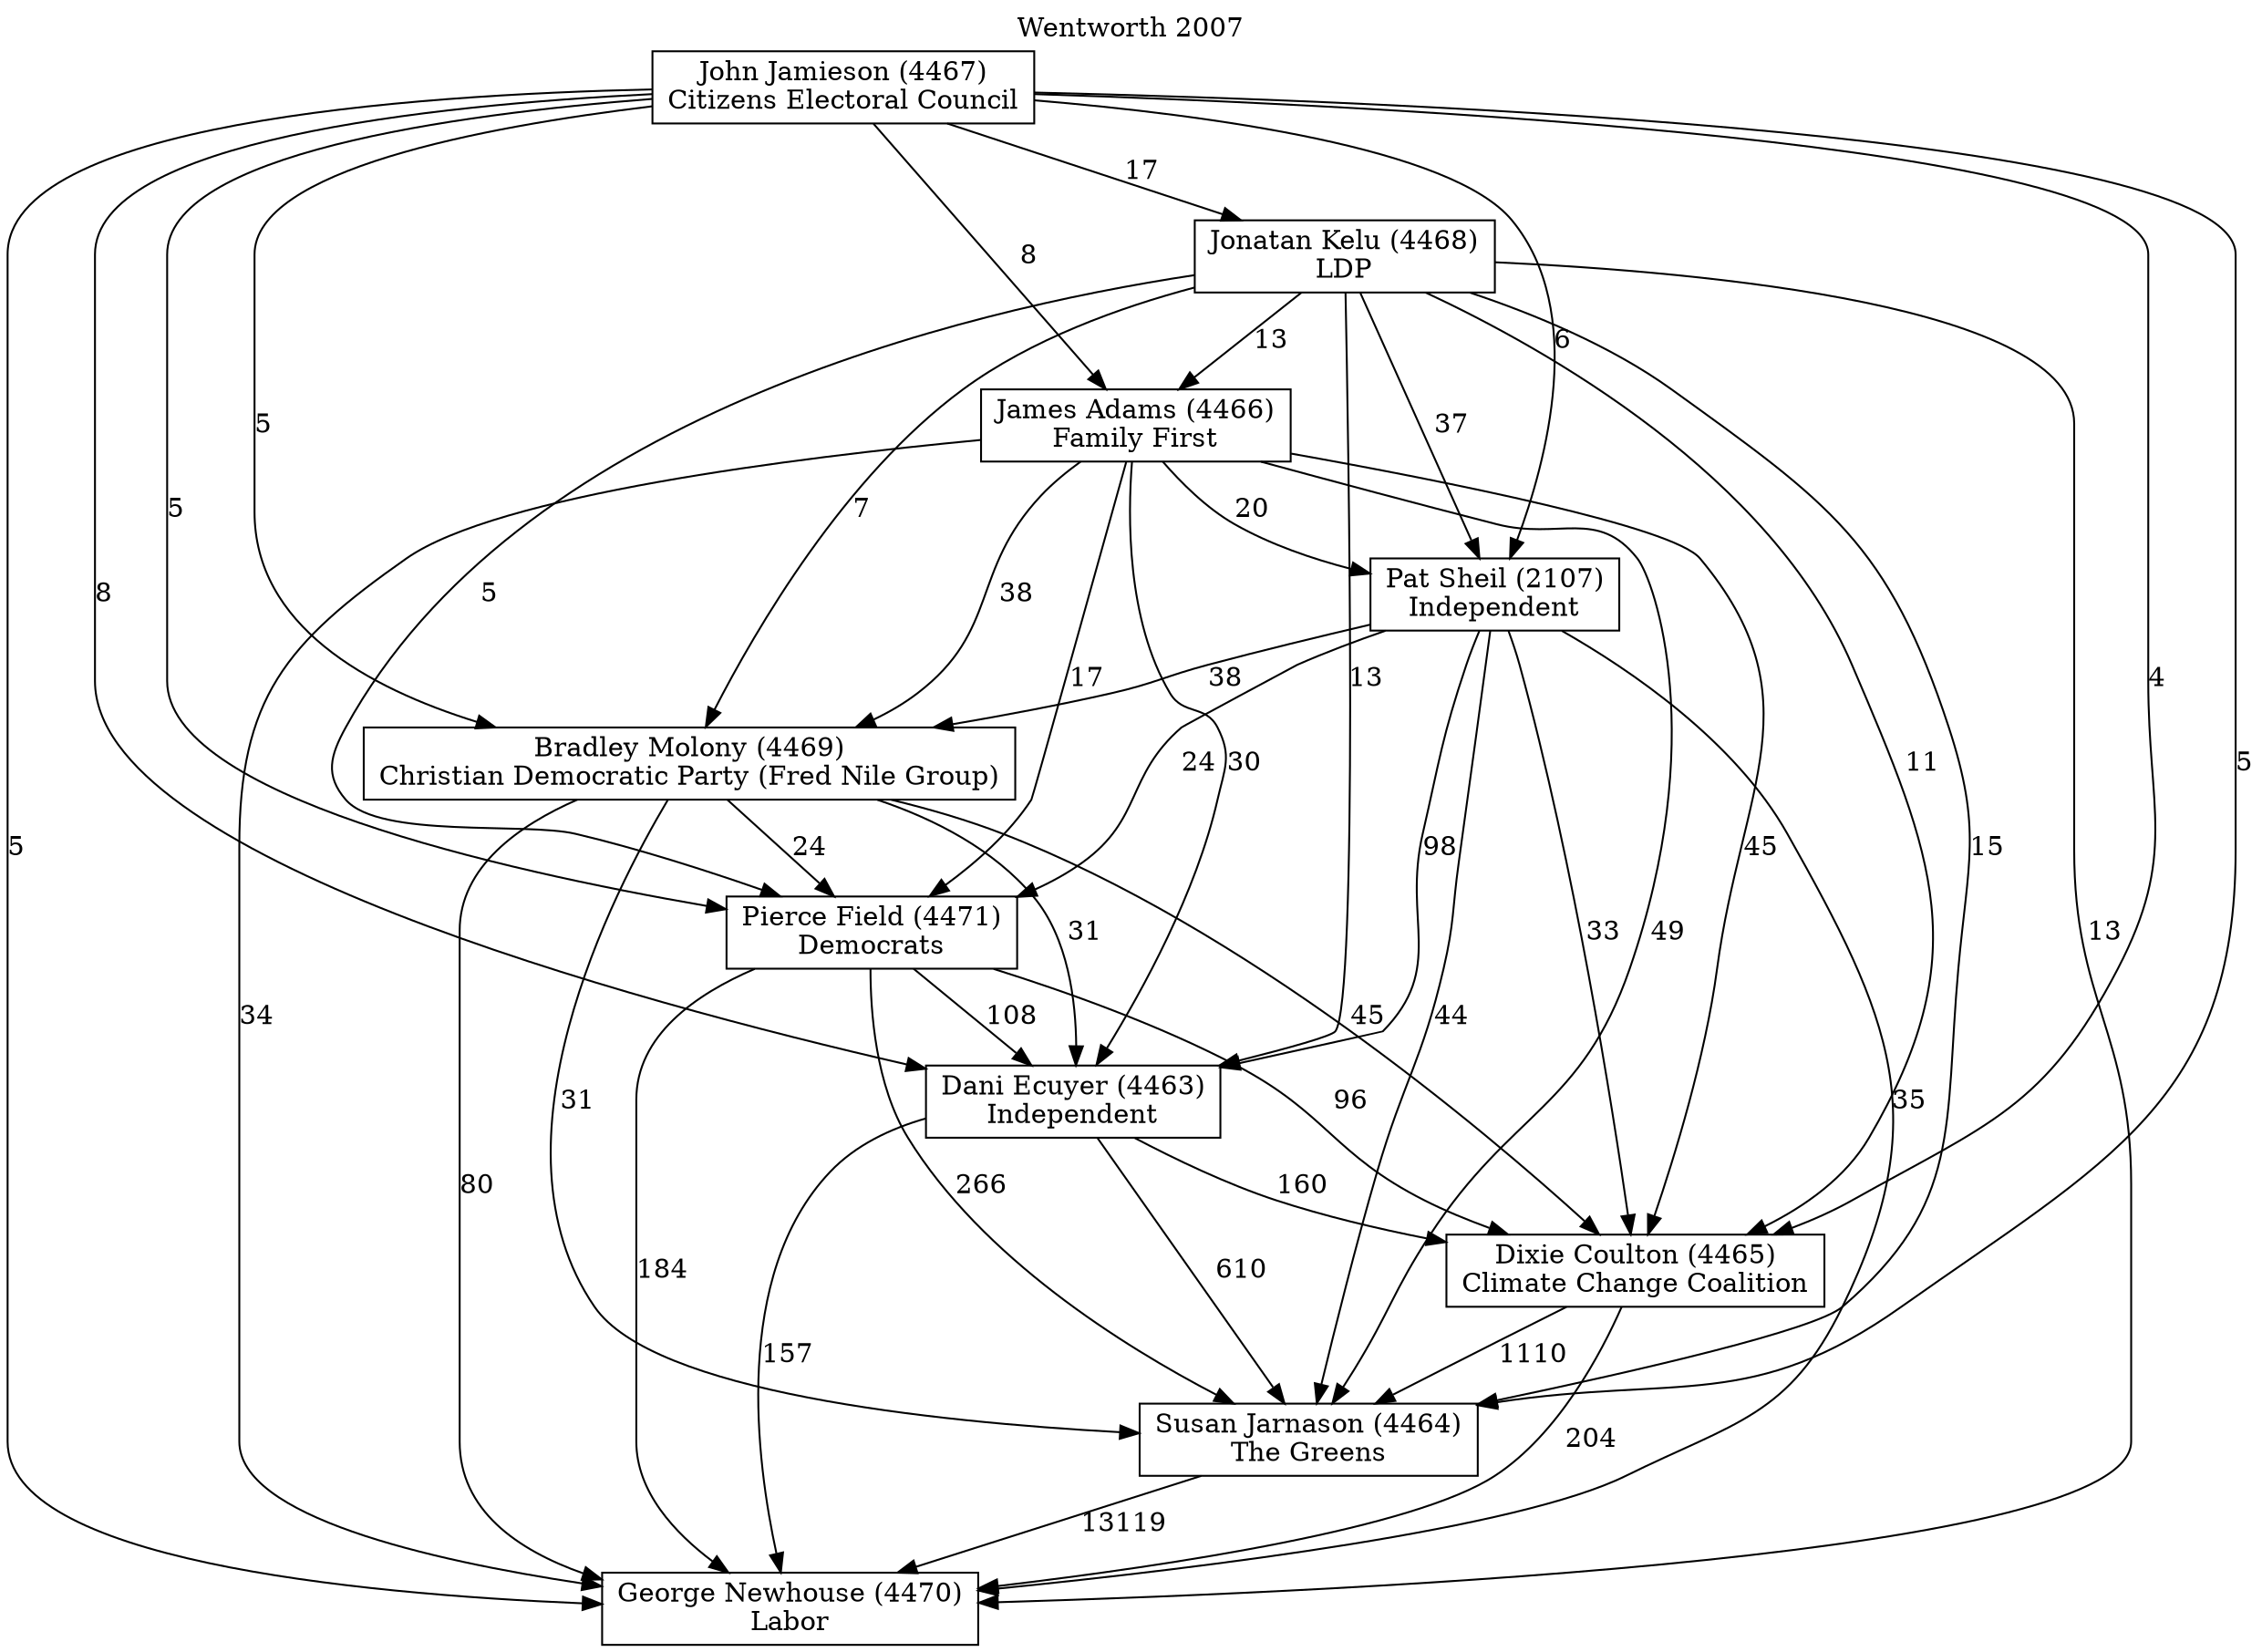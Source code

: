 // House preference flow
digraph "George Newhouse (4470)_Wentworth_2007" {
	graph [label="Wentworth 2007" labelloc=t mclimit=10]
	node [shape=box]
	"Bradley Molony (4469)" [label="Bradley Molony (4469)
Christian Democratic Party (Fred Nile Group)"]
	"Dani Ecuyer (4463)" [label="Dani Ecuyer (4463)
Independent"]
	"Dixie Coulton (4465)" [label="Dixie Coulton (4465)
Climate Change Coalition"]
	"George Newhouse (4470)" [label="George Newhouse (4470)
Labor"]
	"James Adams (4466)" [label="James Adams (4466)
Family First"]
	"John Jamieson (4467)" [label="John Jamieson (4467)
Citizens Electoral Council"]
	"Jonatan Kelu (4468)" [label="Jonatan Kelu (4468)
LDP"]
	"Pat Sheil (2107)" [label="Pat Sheil (2107)
Independent"]
	"Pierce Field (4471)" [label="Pierce Field (4471)
Democrats"]
	"Susan Jarnason (4464)" [label="Susan Jarnason (4464)
The Greens"]
	"Bradley Molony (4469)" -> "Dani Ecuyer (4463)" [label=31]
	"Bradley Molony (4469)" -> "Dixie Coulton (4465)" [label=45]
	"Bradley Molony (4469)" -> "George Newhouse (4470)" [label=80]
	"Bradley Molony (4469)" -> "Pierce Field (4471)" [label=24]
	"Bradley Molony (4469)" -> "Susan Jarnason (4464)" [label=31]
	"Dani Ecuyer (4463)" -> "Dixie Coulton (4465)" [label=160]
	"Dani Ecuyer (4463)" -> "George Newhouse (4470)" [label=157]
	"Dani Ecuyer (4463)" -> "Susan Jarnason (4464)" [label=610]
	"Dixie Coulton (4465)" -> "George Newhouse (4470)" [label=204]
	"Dixie Coulton (4465)" -> "Susan Jarnason (4464)" [label=1110]
	"James Adams (4466)" -> "Bradley Molony (4469)" [label=38]
	"James Adams (4466)" -> "Dani Ecuyer (4463)" [label=30]
	"James Adams (4466)" -> "Dixie Coulton (4465)" [label=45]
	"James Adams (4466)" -> "George Newhouse (4470)" [label=34]
	"James Adams (4466)" -> "Pat Sheil (2107)" [label=20]
	"James Adams (4466)" -> "Pierce Field (4471)" [label=17]
	"James Adams (4466)" -> "Susan Jarnason (4464)" [label=49]
	"John Jamieson (4467)" -> "Bradley Molony (4469)" [label=5]
	"John Jamieson (4467)" -> "Dani Ecuyer (4463)" [label=8]
	"John Jamieson (4467)" -> "Dixie Coulton (4465)" [label=4]
	"John Jamieson (4467)" -> "George Newhouse (4470)" [label=5]
	"John Jamieson (4467)" -> "James Adams (4466)" [label=8]
	"John Jamieson (4467)" -> "Jonatan Kelu (4468)" [label=17]
	"John Jamieson (4467)" -> "Pat Sheil (2107)" [label=6]
	"John Jamieson (4467)" -> "Pierce Field (4471)" [label=5]
	"John Jamieson (4467)" -> "Susan Jarnason (4464)" [label=5]
	"Jonatan Kelu (4468)" -> "Bradley Molony (4469)" [label=7]
	"Jonatan Kelu (4468)" -> "Dani Ecuyer (4463)" [label=13]
	"Jonatan Kelu (4468)" -> "Dixie Coulton (4465)" [label=11]
	"Jonatan Kelu (4468)" -> "George Newhouse (4470)" [label=13]
	"Jonatan Kelu (4468)" -> "James Adams (4466)" [label=13]
	"Jonatan Kelu (4468)" -> "Pat Sheil (2107)" [label=37]
	"Jonatan Kelu (4468)" -> "Pierce Field (4471)" [label=5]
	"Jonatan Kelu (4468)" -> "Susan Jarnason (4464)" [label=15]
	"Pat Sheil (2107)" -> "Bradley Molony (4469)" [label=38]
	"Pat Sheil (2107)" -> "Dani Ecuyer (4463)" [label=98]
	"Pat Sheil (2107)" -> "Dixie Coulton (4465)" [label=33]
	"Pat Sheil (2107)" -> "George Newhouse (4470)" [label=35]
	"Pat Sheil (2107)" -> "Pierce Field (4471)" [label=24]
	"Pat Sheil (2107)" -> "Susan Jarnason (4464)" [label=44]
	"Pierce Field (4471)" -> "Dani Ecuyer (4463)" [label=108]
	"Pierce Field (4471)" -> "Dixie Coulton (4465)" [label=96]
	"Pierce Field (4471)" -> "George Newhouse (4470)" [label=184]
	"Pierce Field (4471)" -> "Susan Jarnason (4464)" [label=266]
	"Susan Jarnason (4464)" -> "George Newhouse (4470)" [label=13119]
}
